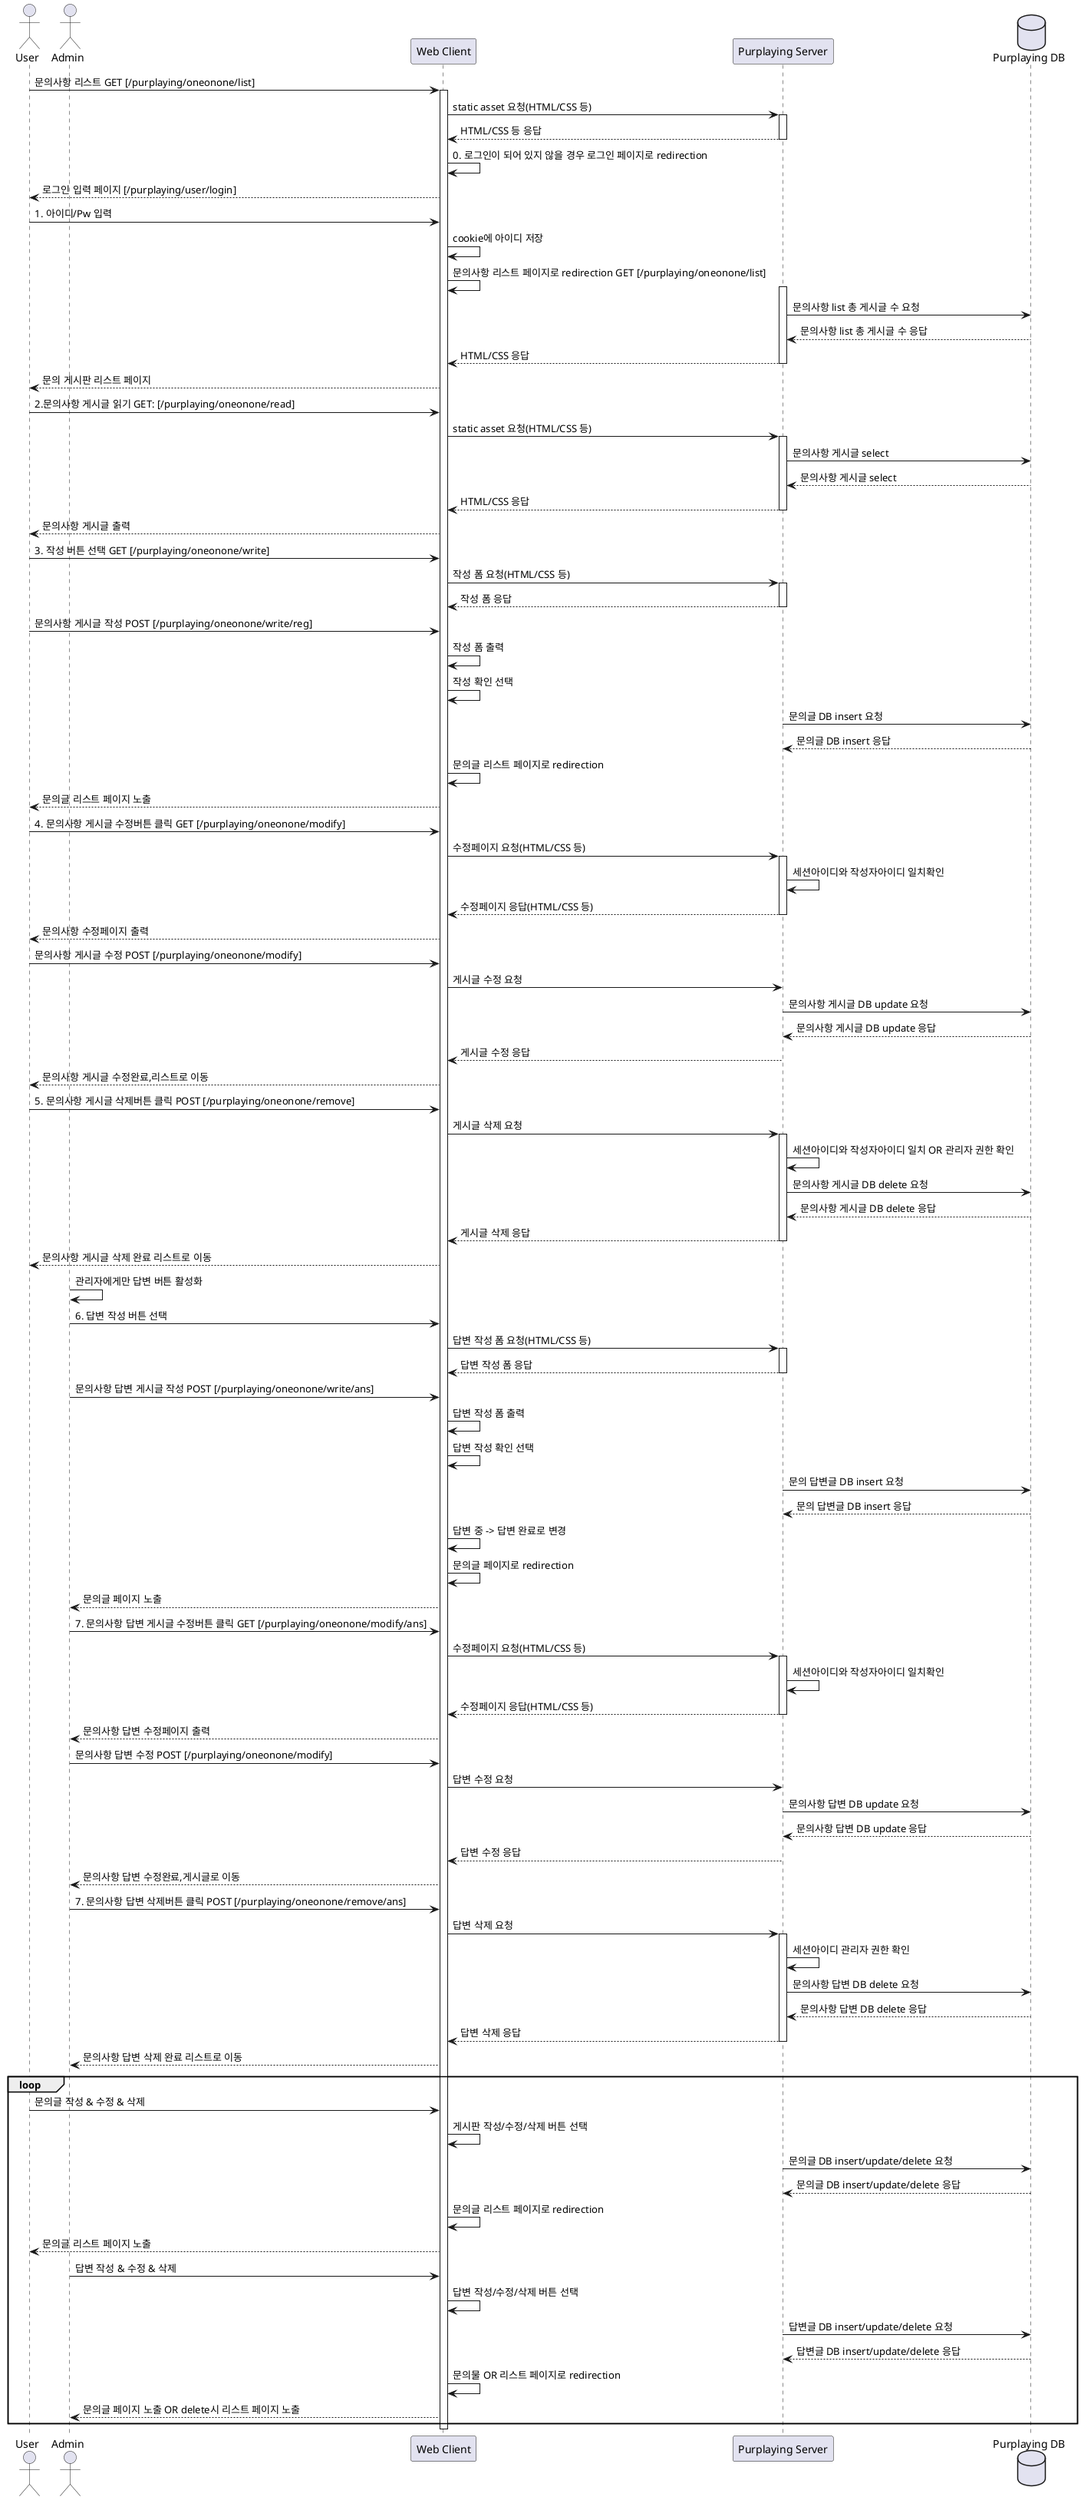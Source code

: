 @startuml

actor User
actor Admin
participant "Web Client" as C
participant "Purplaying Server" as S
database "Purplaying DB" as D

' 문의사항 리스트
User -> C: 문의사항 리스트 GET [/purplaying/oneonone/list]
activate C
C -> S: static asset 요청(HTML/CSS 등)
activate S
S --> C: HTML/CSS 등 응답
deactivate S
C -> C: 0. 로그인이 되어 있지 않을 경우 로그인 페이지로 redirection
C --> User: 로그인 입력 페이지 [/purplaying/user/login]

User -> C: 1. 아이디/Pw 입력 
C -> C: cookie에 아이디 저장 
C -> C: 문의사항 리스트 페이지로 redirection GET [/purplaying/oneonone/list]

activate S
S -> D: 문의사항 list 총 게시글 수 요청
D --> S :문의사항 list 총 게시글 수 응답
S --> C : HTML/CSS 응답
deactivate S

C --> User: 문의 게시판 리스트 페이지

' 문의사항 게시판 읽기
User -> C: 2.문의사항 게시글 읽기 GET: [/purplaying/oneonone/read]

C -> S: static asset 요청(HTML/CSS 등)

activate S
S -> D: 문의사항 게시글 select
D --> S :문의사항 게시글 select
S --> C : HTML/CSS 응답
deactivate S

C --> User: 문의사항 게시글 출력

' 문의 사항 작성
User -> C: 3. 작성 버튼 선택 GET [/purplaying/oneonone/write]

C -> S: 작성 폼 요청(HTML/CSS 등)
activate S
S --> C: 작성 폼 응답
deactivate S

User -> C: 문의사항 게시글 작성 POST [/purplaying/oneonone/write/reg]

C -> C: 작성 폼 출력
C -> C: 작성 확인 선택

S -> D: 문의글 DB insert 요청
D --> S: 문의글 DB insert 응답
C -> C: 문의글 리스트 페이지로 redirection
C --> User: 문의글 리스트 페이지 노출


'문의사항 수정
User -> C: 4. 문의사항 게시글 수정버튼 클릭 GET [/purplaying/oneonone/modify]

C -> S: 수정페이지 요청(HTML/CSS 등)
activate S
S -> S: 세션아이디와 작성자아이디 일치확인
S -->C: 수정페이지 응답(HTML/CSS 등)
deactivate S
C --> User: 문의사항 수정페이지 출력

User -> C: 문의사항 게시글 수정 POST [/purplaying/oneonone/modify]
C -> S: 게시글 수정 요청 
S -> D: 문의사항 게시글 DB update 요청
D --> S :문의사항 게시글 DB update 응답
S --> C : 게시글 수정 응답

C --> User: 문의사항 게시글 수정완료,리스트로 이동

'문의사항 삭제
User -> C: 5. 문의사항 게시글 삭제버튼 클릭 POST [/purplaying/oneonone/remove]

C -> S: 게시글 삭제 요청
activate S
S -> S: 세션아이디와 작성자아이디 일치 OR 관리자 권한 확인
S -> D: 문의사항 게시글 DB delete 요청
D --> S : 문의사항 게시글 DB delete 응답
S -->C: 게시글 삭제 응답
deactivate S
C --> User: 문의사항 게시글 삭제 완료 리스트로 이동

' 문의 사항 답변 작성
Admin -> Admin : 관리자에게만 답변 버튼 활성화
Admin -> C: 6. 답변 작성 버튼 선택 

C -> S: 답변 작성 폼 요청(HTML/CSS 등)
activate S
S --> C: 답변 작성 폼 응답
deactivate S

Admin -> C: 문의사항 답변 게시글 작성 POST [/purplaying/oneonone/write/ans]

C -> C: 답변 작성 폼 출력
C -> C: 답변 작성 확인 선택

S -> D: 문의 답변글 DB insert 요청
D --> S: 문의 답변글 DB insert 응답
C -> C: 답변 중 -> 답변 완료로 변경
C -> C: 문의글 페이지로 redirection
C --> Admin: 문의글 페이지 노출


'문의사항 답변 수정
Admin -> C: 7. 문의사항 답변 게시글 수정버튼 클릭 GET [/purplaying/oneonone/modify/ans]

C -> S: 수정페이지 요청(HTML/CSS 등)
activate S
S -> S: 세션아이디와 작성자아이디 일치확인
S -->C: 수정페이지 응답(HTML/CSS 등)
deactivate S
C --> Admin: 문의사항 답변 수정페이지 출력

Admin -> C: 문의사항 답변 수정 POST [/purplaying/oneonone/modify]
C -> S: 답변 수정 요청 
S -> D: 문의사항 답변 DB update 요청
D --> S :문의사항 답변 DB update 응답
S --> C : 답변 수정 응답

C --> Admin: 문의사항 답변 수정완료,게시글로 이동

'문의사항 답변 삭제
Admin -> C: 7. 문의사항 답변 삭제버튼 클릭 POST [/purplaying/oneonone/remove/ans]

C -> S: 답변 삭제 요청
activate S
S -> S: 세션아이디 관리자 권한 확인
S -> D: 문의사항 답변 DB delete 요청
D --> S : 문의사항 답변 DB delete 응답
S -->C: 답변 삭제 응답
deactivate S
C --> Admin: 문의사항 답변 삭제 완료 리스트로 이동



loop
    User -> C: 문의글 작성 & 수정 & 삭제
    C -> C: 게시판 작성/수정/삭제 버튼 선택
    S -> D: 문의글 DB insert/update/delete 요청
    D --> S: 문의글 DB insert/update/delete 응답
    C -> C: 문의글 리스트 페이지로 redirection
    C --> User: 문의글 리스트 페이지 노출
    Admin -> C: 답변 작성 & 수정 & 삭제
    C -> C: 답변 작성/수정/삭제 버튼 선택
    S -> D: 답변글 DB insert/update/delete 요청
    D --> S: 답변글 DB insert/update/delete 응답
    C -> C: 문의물 OR 리스트 페이지로 redirection
    C --> Admin: 문의글 페이지 노출 OR delete시 리스트 페이지 노출
end

deactivate C

@enduml